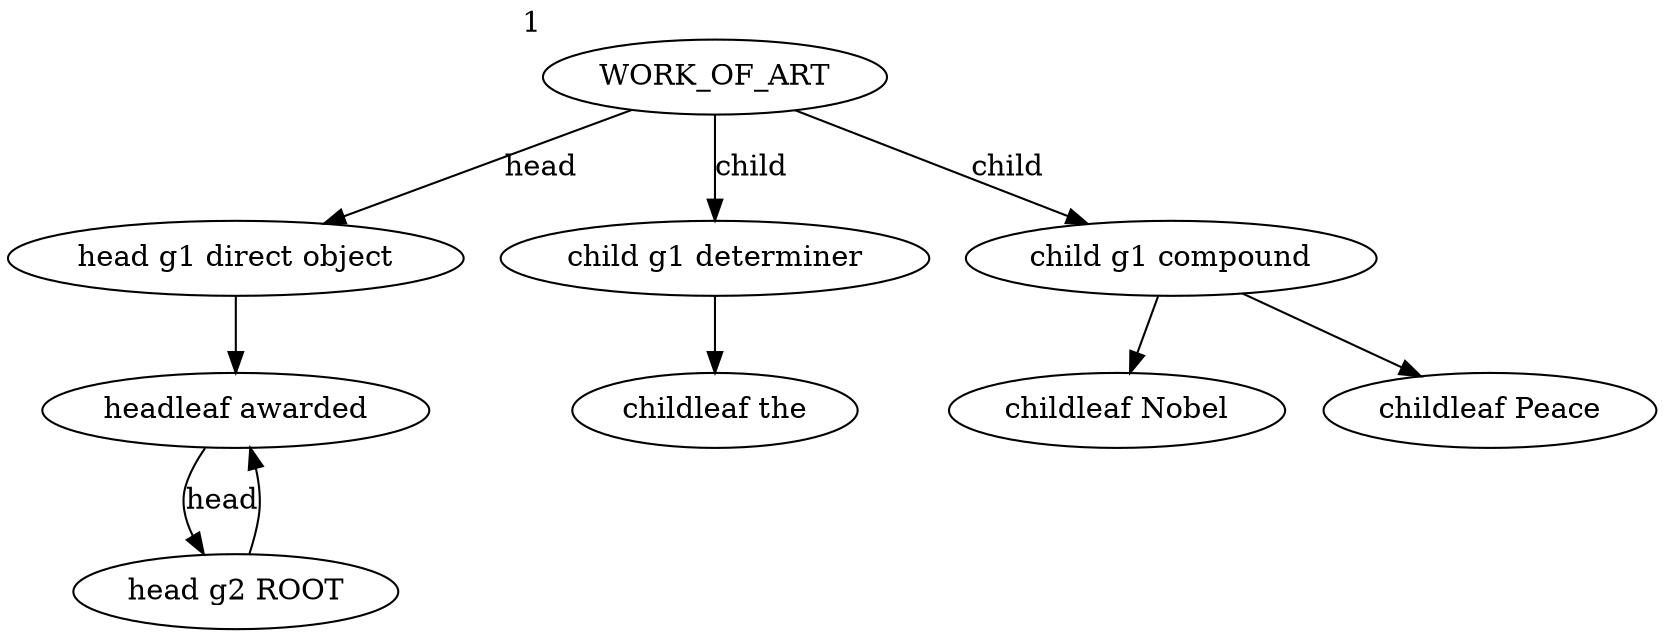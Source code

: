 strict digraph  {
WORK_OF_ART [weight=1, xlabel=1];
"head g1 direct object" [weight=1, lp="-1.3862943611198906"];
"headleaf awarded" [weight=2, lp="0.0"];
"child g1 determiner" [weight=1, lp="-1.3862943611198906"];
"childleaf the" [weight=1, lp="0.0"];
"child g1 compound" [weight=2, lp="-0.6931471805599453"];
"childleaf Nobel" [weight=1, lp="-0.6931471805599453"];
"childleaf Peace" [weight=1, lp="-0.6931471805599453"];
"head g2 ROOT" [weight=1, lp="0.0"];
WORK_OF_ART -> "head g1 direct object"  [label=head];
WORK_OF_ART -> "child g1 determiner"  [label=child];
WORK_OF_ART -> "child g1 compound"  [label=child];
"head g1 direct object" -> "headleaf awarded";
"headleaf awarded" -> "head g2 ROOT"  [label=head];
"child g1 determiner" -> "childleaf the";
"child g1 compound" -> "childleaf Nobel";
"child g1 compound" -> "childleaf Peace";
"head g2 ROOT" -> "headleaf awarded";
}
